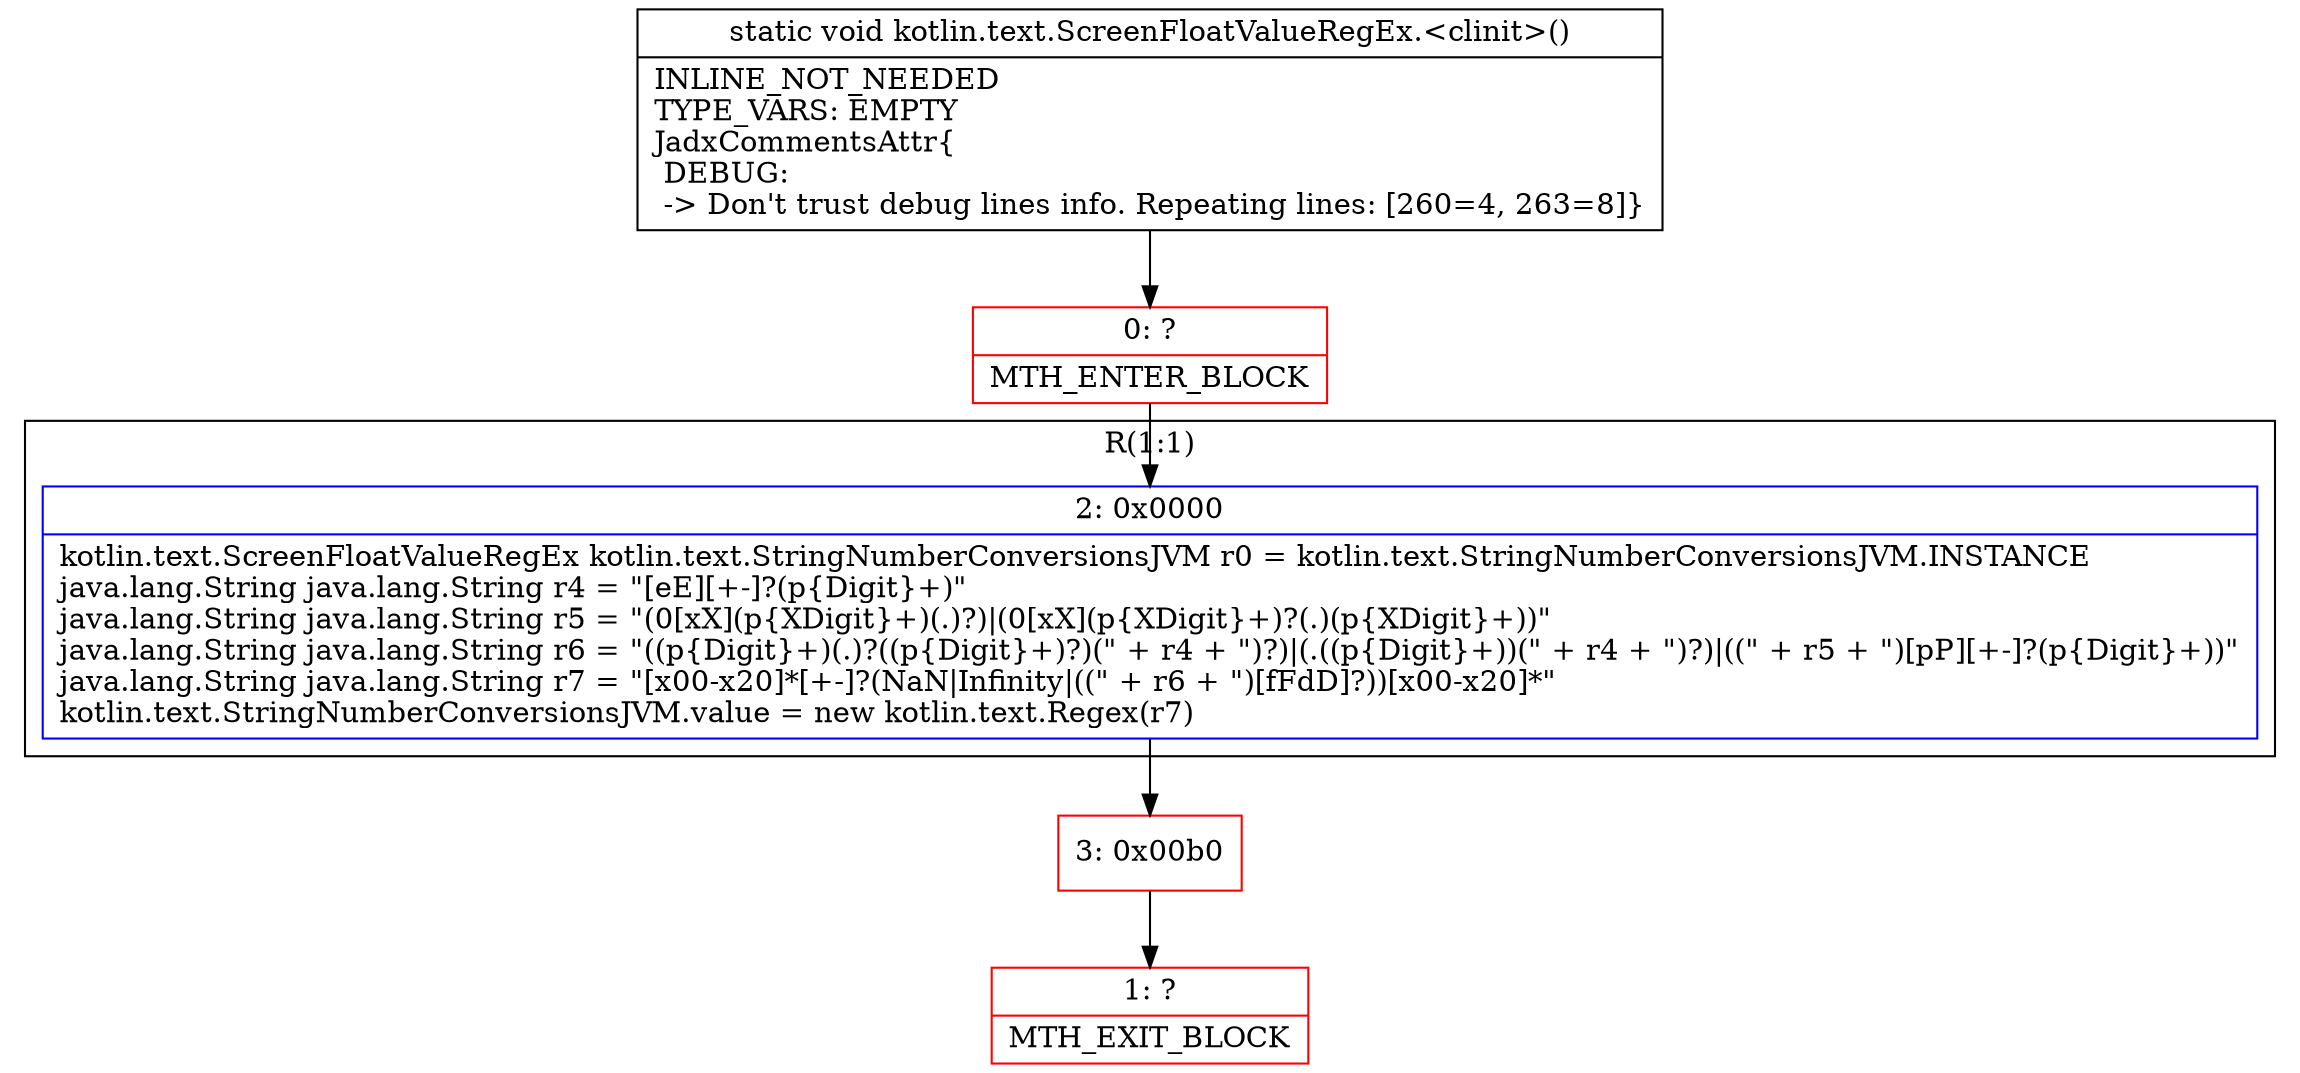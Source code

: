 digraph "CFG forkotlin.text.ScreenFloatValueRegEx.\<clinit\>()V" {
subgraph cluster_Region_1968543637 {
label = "R(1:1)";
node [shape=record,color=blue];
Node_2 [shape=record,label="{2\:\ 0x0000|kotlin.text.ScreenFloatValueRegEx kotlin.text.StringNumberConversionsJVM r0 = kotlin.text.StringNumberConversionsJVM.INSTANCE\ljava.lang.String java.lang.String r4 = \"[eE][+\-]?(p\{Digit\}+)\"\ljava.lang.String java.lang.String r5 = \"(0[xX](p\{XDigit\}+)(.)?)\|(0[xX](p\{XDigit\}+)?(.)(p\{XDigit\}+))\"\ljava.lang.String java.lang.String r6 = \"((p\{Digit\}+)(.)?((p\{Digit\}+)?)(\" + r4 + \")?)\|(.((p\{Digit\}+))(\" + r4 + \")?)\|((\" + r5 + \")[pP][+\-]?(p\{Digit\}+))\"\ljava.lang.String java.lang.String r7 = \"[x00\-x20]*[+\-]?(NaN\|Infinity\|((\" + r6 + \")[fFdD]?))[x00\-x20]*\"\lkotlin.text.StringNumberConversionsJVM.value = new kotlin.text.Regex(r7)\l}"];
}
Node_0 [shape=record,color=red,label="{0\:\ ?|MTH_ENTER_BLOCK\l}"];
Node_3 [shape=record,color=red,label="{3\:\ 0x00b0}"];
Node_1 [shape=record,color=red,label="{1\:\ ?|MTH_EXIT_BLOCK\l}"];
MethodNode[shape=record,label="{static void kotlin.text.ScreenFloatValueRegEx.\<clinit\>()  | INLINE_NOT_NEEDED\lTYPE_VARS: EMPTY\lJadxCommentsAttr\{\l DEBUG: \l \-\> Don't trust debug lines info. Repeating lines: [260=4, 263=8]\}\l}"];
MethodNode -> Node_0;Node_2 -> Node_3;
Node_0 -> Node_2;
Node_3 -> Node_1;
}

